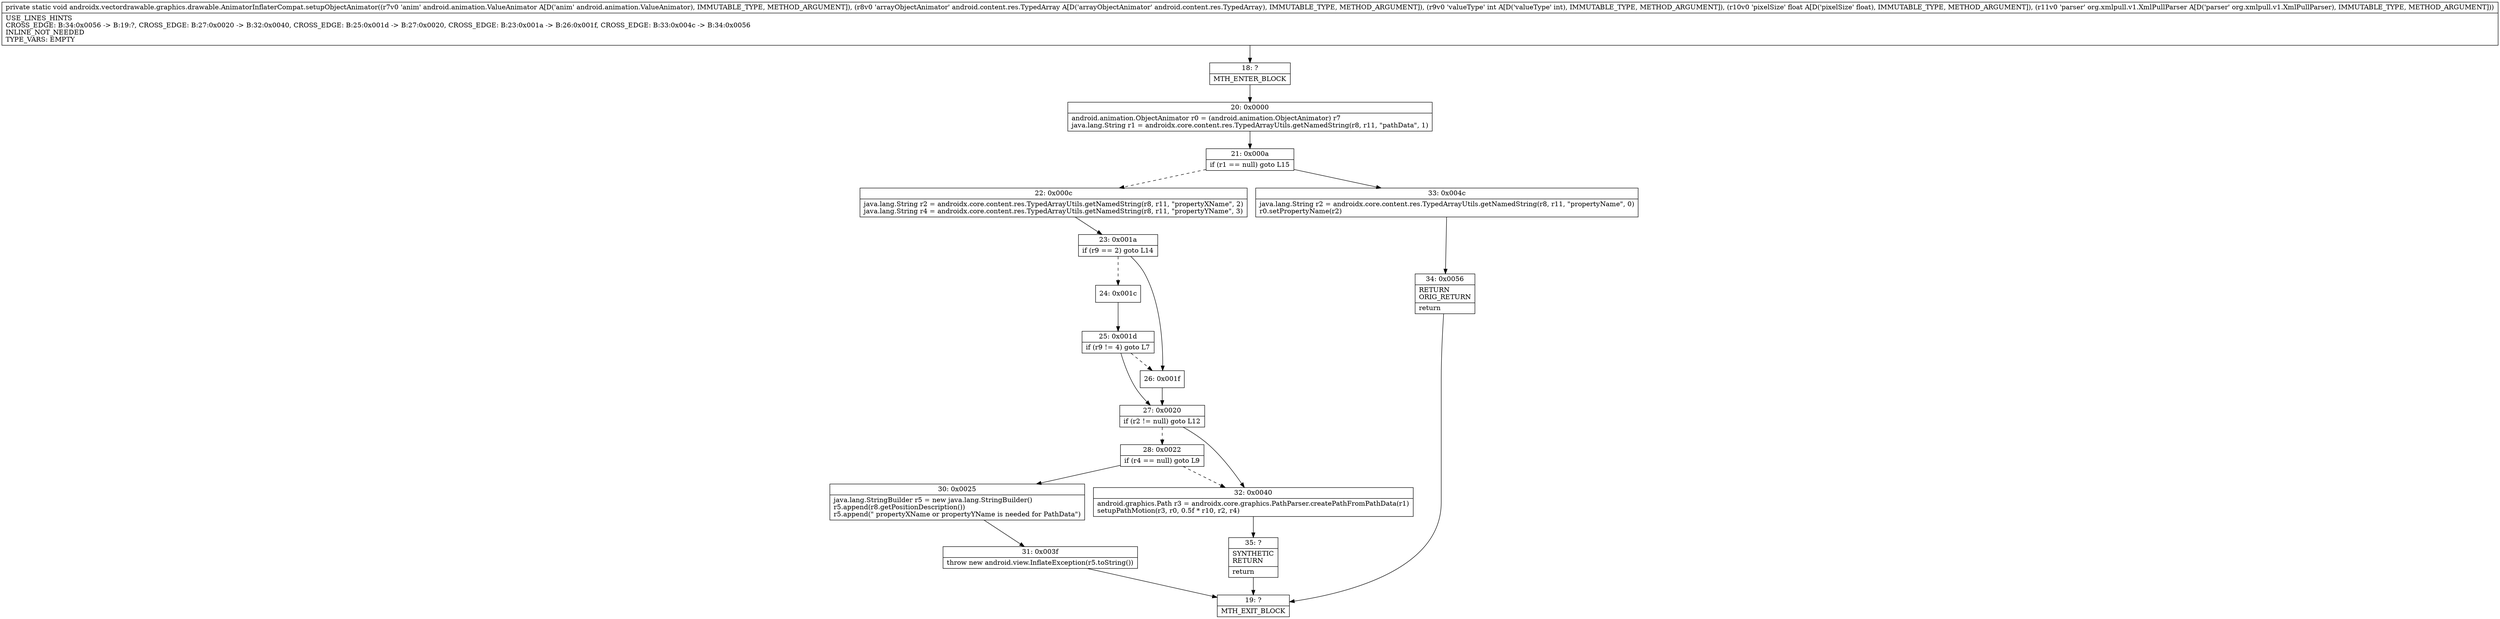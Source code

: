 digraph "CFG forandroidx.vectordrawable.graphics.drawable.AnimatorInflaterCompat.setupObjectAnimator(Landroid\/animation\/ValueAnimator;Landroid\/content\/res\/TypedArray;IFLorg\/xmlpull\/v1\/XmlPullParser;)V" {
Node_18 [shape=record,label="{18\:\ ?|MTH_ENTER_BLOCK\l}"];
Node_20 [shape=record,label="{20\:\ 0x0000|android.animation.ObjectAnimator r0 = (android.animation.ObjectAnimator) r7\ljava.lang.String r1 = androidx.core.content.res.TypedArrayUtils.getNamedString(r8, r11, \"pathData\", 1)\l}"];
Node_21 [shape=record,label="{21\:\ 0x000a|if (r1 == null) goto L15\l}"];
Node_22 [shape=record,label="{22\:\ 0x000c|java.lang.String r2 = androidx.core.content.res.TypedArrayUtils.getNamedString(r8, r11, \"propertyXName\", 2)\ljava.lang.String r4 = androidx.core.content.res.TypedArrayUtils.getNamedString(r8, r11, \"propertyYName\", 3)\l}"];
Node_23 [shape=record,label="{23\:\ 0x001a|if (r9 == 2) goto L14\l}"];
Node_24 [shape=record,label="{24\:\ 0x001c}"];
Node_25 [shape=record,label="{25\:\ 0x001d|if (r9 != 4) goto L7\l}"];
Node_27 [shape=record,label="{27\:\ 0x0020|if (r2 != null) goto L12\l}"];
Node_28 [shape=record,label="{28\:\ 0x0022|if (r4 == null) goto L9\l}"];
Node_30 [shape=record,label="{30\:\ 0x0025|java.lang.StringBuilder r5 = new java.lang.StringBuilder()\lr5.append(r8.getPositionDescription())\lr5.append(\" propertyXName or propertyYName is needed for PathData\")\l}"];
Node_31 [shape=record,label="{31\:\ 0x003f|throw new android.view.InflateException(r5.toString())\l}"];
Node_19 [shape=record,label="{19\:\ ?|MTH_EXIT_BLOCK\l}"];
Node_32 [shape=record,label="{32\:\ 0x0040|android.graphics.Path r3 = androidx.core.graphics.PathParser.createPathFromPathData(r1)\lsetupPathMotion(r3, r0, 0.5f * r10, r2, r4)\l}"];
Node_35 [shape=record,label="{35\:\ ?|SYNTHETIC\lRETURN\l|return\l}"];
Node_26 [shape=record,label="{26\:\ 0x001f}"];
Node_33 [shape=record,label="{33\:\ 0x004c|java.lang.String r2 = androidx.core.content.res.TypedArrayUtils.getNamedString(r8, r11, \"propertyName\", 0)\lr0.setPropertyName(r2)\l}"];
Node_34 [shape=record,label="{34\:\ 0x0056|RETURN\lORIG_RETURN\l|return\l}"];
MethodNode[shape=record,label="{private static void androidx.vectordrawable.graphics.drawable.AnimatorInflaterCompat.setupObjectAnimator((r7v0 'anim' android.animation.ValueAnimator A[D('anim' android.animation.ValueAnimator), IMMUTABLE_TYPE, METHOD_ARGUMENT]), (r8v0 'arrayObjectAnimator' android.content.res.TypedArray A[D('arrayObjectAnimator' android.content.res.TypedArray), IMMUTABLE_TYPE, METHOD_ARGUMENT]), (r9v0 'valueType' int A[D('valueType' int), IMMUTABLE_TYPE, METHOD_ARGUMENT]), (r10v0 'pixelSize' float A[D('pixelSize' float), IMMUTABLE_TYPE, METHOD_ARGUMENT]), (r11v0 'parser' org.xmlpull.v1.XmlPullParser A[D('parser' org.xmlpull.v1.XmlPullParser), IMMUTABLE_TYPE, METHOD_ARGUMENT]))  | USE_LINES_HINTS\lCROSS_EDGE: B:34:0x0056 \-\> B:19:?, CROSS_EDGE: B:27:0x0020 \-\> B:32:0x0040, CROSS_EDGE: B:25:0x001d \-\> B:27:0x0020, CROSS_EDGE: B:23:0x001a \-\> B:26:0x001f, CROSS_EDGE: B:33:0x004c \-\> B:34:0x0056\lINLINE_NOT_NEEDED\lTYPE_VARS: EMPTY\l}"];
MethodNode -> Node_18;Node_18 -> Node_20;
Node_20 -> Node_21;
Node_21 -> Node_22[style=dashed];
Node_21 -> Node_33;
Node_22 -> Node_23;
Node_23 -> Node_24[style=dashed];
Node_23 -> Node_26;
Node_24 -> Node_25;
Node_25 -> Node_26[style=dashed];
Node_25 -> Node_27;
Node_27 -> Node_28[style=dashed];
Node_27 -> Node_32;
Node_28 -> Node_30;
Node_28 -> Node_32[style=dashed];
Node_30 -> Node_31;
Node_31 -> Node_19;
Node_32 -> Node_35;
Node_35 -> Node_19;
Node_26 -> Node_27;
Node_33 -> Node_34;
Node_34 -> Node_19;
}

